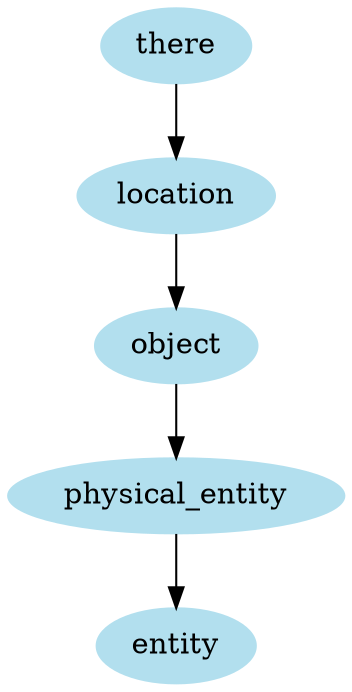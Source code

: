 digraph unix {
	node [color=lightblue2 style=filled]
	size="6,6"
	there -> location
	location -> object
	object -> physical_entity
	physical_entity -> entity
}
